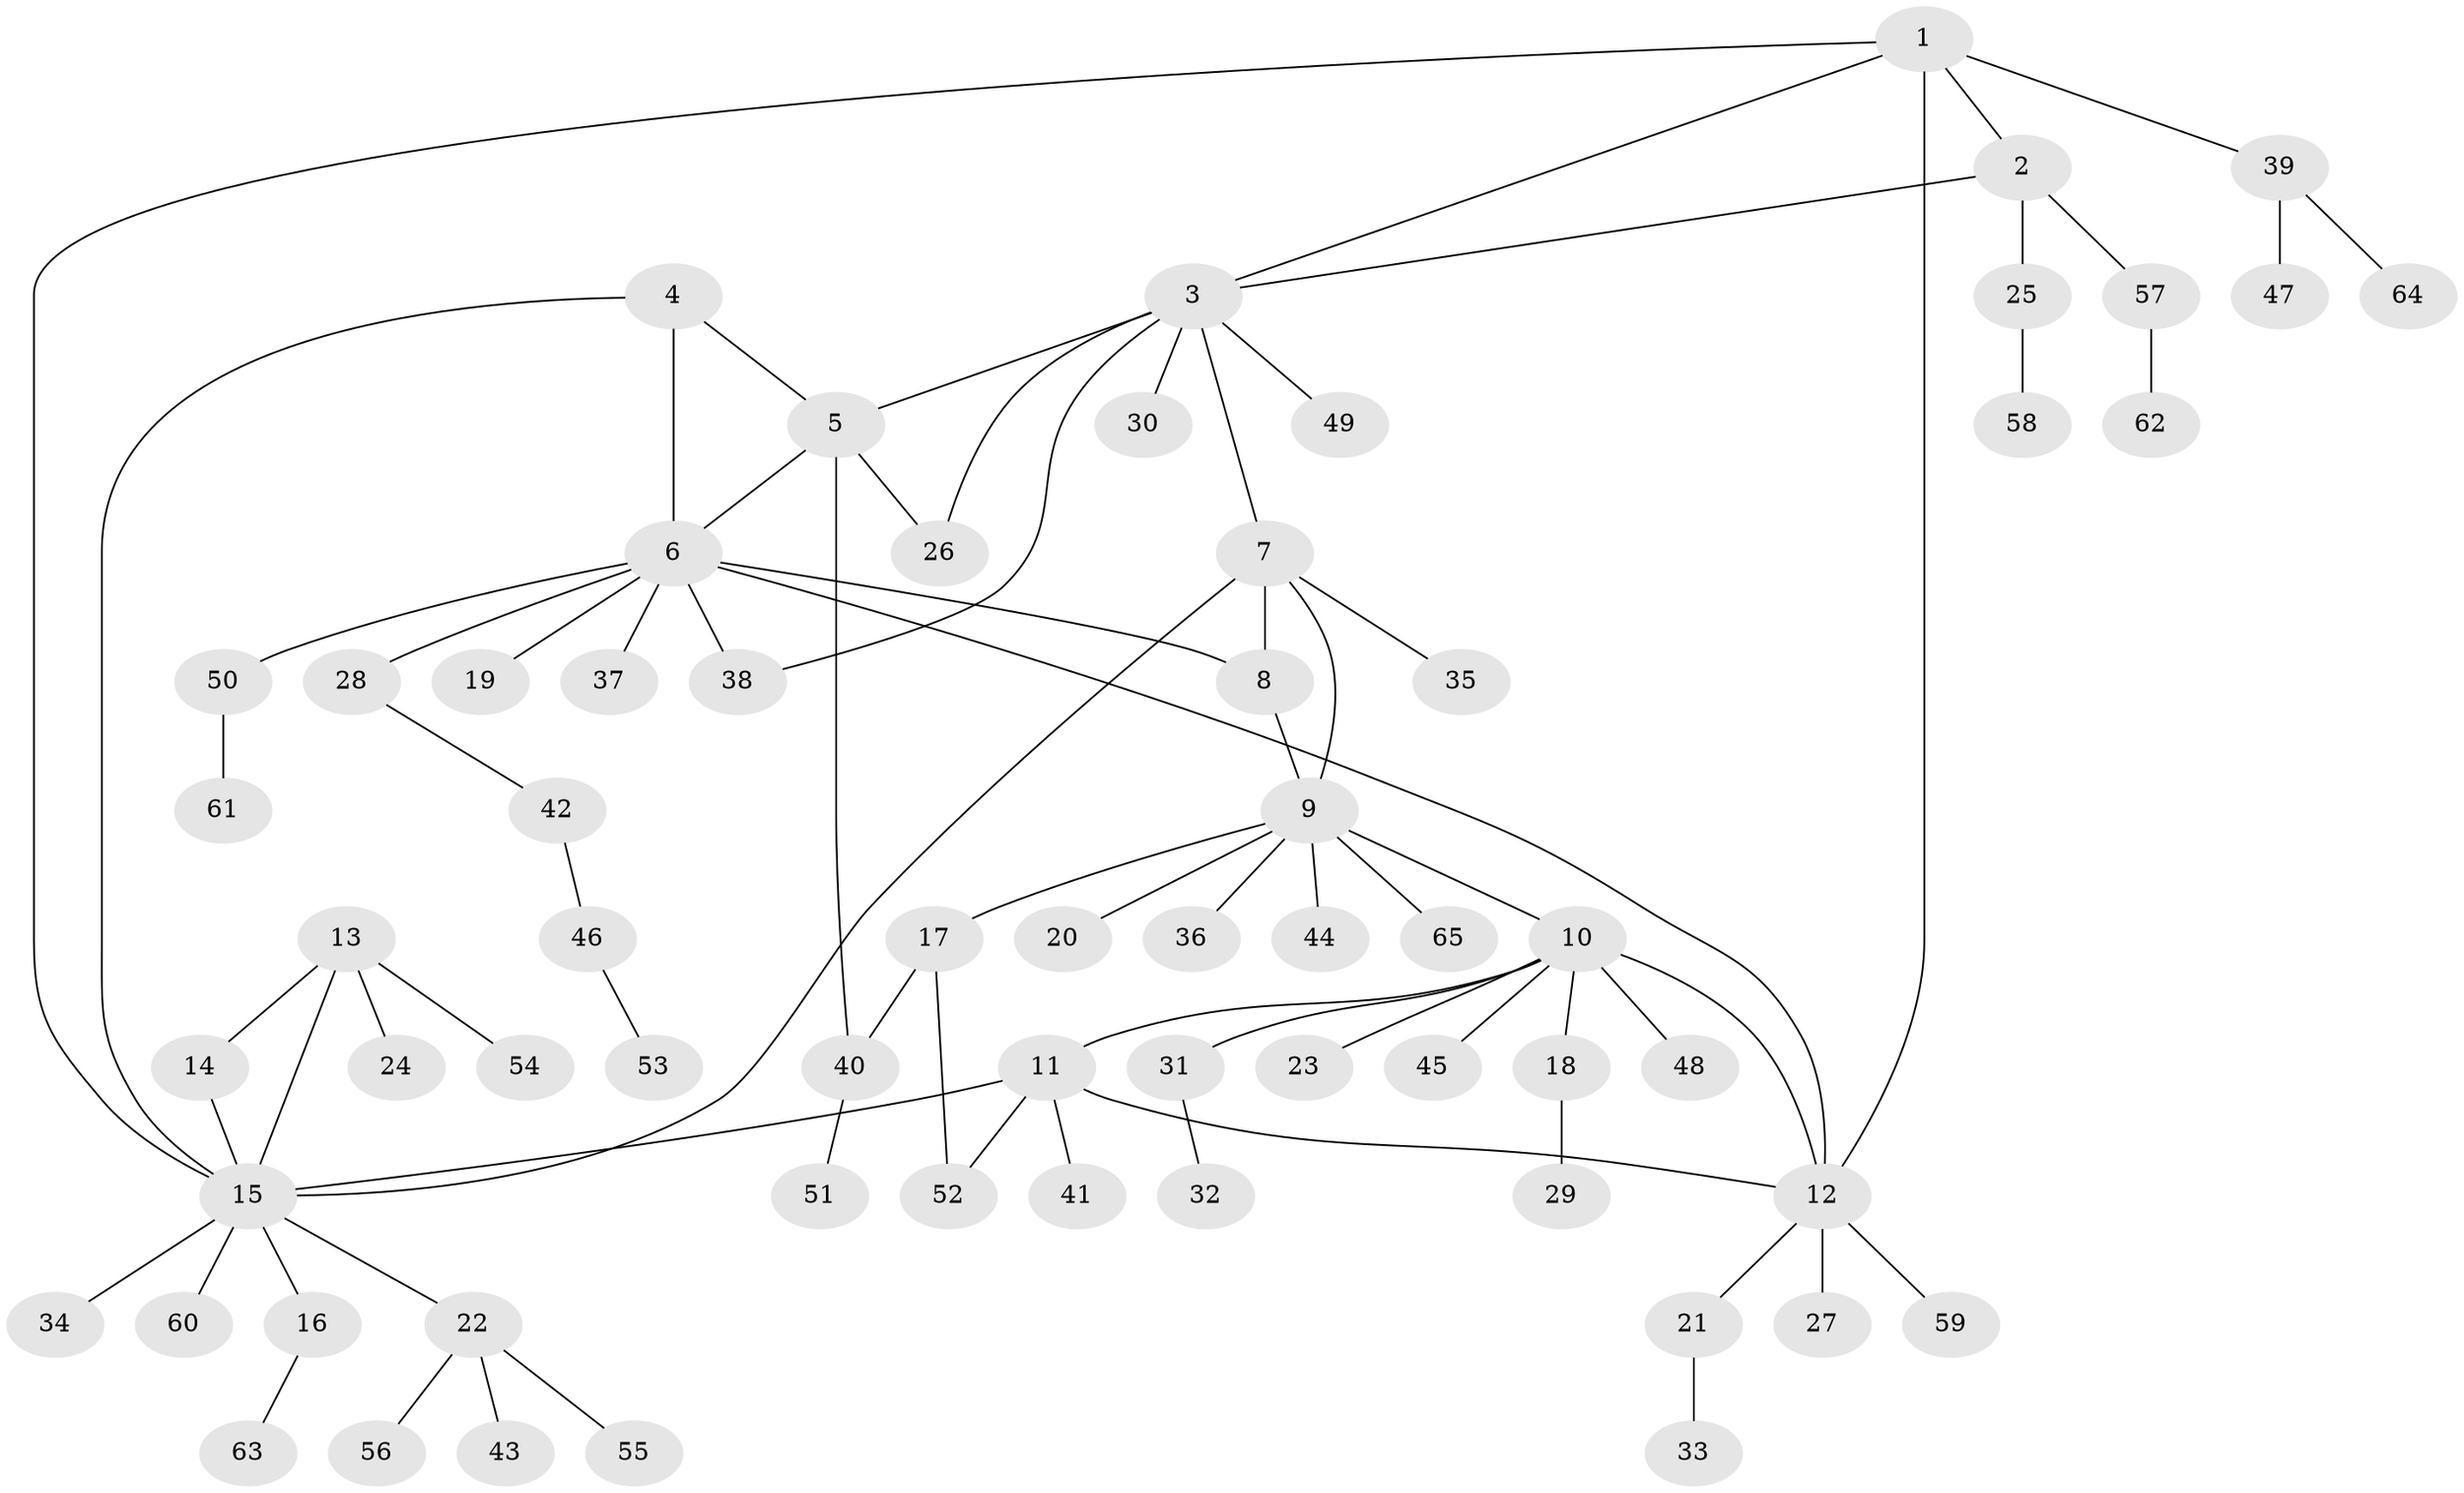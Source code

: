 // coarse degree distribution, {10: 0.022222222222222223, 3: 0.06666666666666667, 5: 0.044444444444444446, 9: 0.06666666666666667, 4: 0.022222222222222223, 7: 0.022222222222222223, 6: 0.022222222222222223, 2: 0.17777777777777778, 1: 0.5555555555555556}
// Generated by graph-tools (version 1.1) at 2025/42/03/06/25 10:42:12]
// undirected, 65 vertices, 79 edges
graph export_dot {
graph [start="1"]
  node [color=gray90,style=filled];
  1;
  2;
  3;
  4;
  5;
  6;
  7;
  8;
  9;
  10;
  11;
  12;
  13;
  14;
  15;
  16;
  17;
  18;
  19;
  20;
  21;
  22;
  23;
  24;
  25;
  26;
  27;
  28;
  29;
  30;
  31;
  32;
  33;
  34;
  35;
  36;
  37;
  38;
  39;
  40;
  41;
  42;
  43;
  44;
  45;
  46;
  47;
  48;
  49;
  50;
  51;
  52;
  53;
  54;
  55;
  56;
  57;
  58;
  59;
  60;
  61;
  62;
  63;
  64;
  65;
  1 -- 2;
  1 -- 3;
  1 -- 12;
  1 -- 15;
  1 -- 39;
  2 -- 3;
  2 -- 25;
  2 -- 57;
  3 -- 5;
  3 -- 7;
  3 -- 26;
  3 -- 30;
  3 -- 38;
  3 -- 49;
  4 -- 5;
  4 -- 6;
  4 -- 15;
  5 -- 6;
  5 -- 26;
  5 -- 40;
  6 -- 8;
  6 -- 12;
  6 -- 19;
  6 -- 28;
  6 -- 37;
  6 -- 38;
  6 -- 50;
  7 -- 8;
  7 -- 9;
  7 -- 15;
  7 -- 35;
  8 -- 9;
  9 -- 10;
  9 -- 17;
  9 -- 20;
  9 -- 36;
  9 -- 44;
  9 -- 65;
  10 -- 11;
  10 -- 12;
  10 -- 18;
  10 -- 23;
  10 -- 31;
  10 -- 45;
  10 -- 48;
  11 -- 12;
  11 -- 15;
  11 -- 41;
  11 -- 52;
  12 -- 21;
  12 -- 27;
  12 -- 59;
  13 -- 14;
  13 -- 15;
  13 -- 24;
  13 -- 54;
  14 -- 15;
  15 -- 16;
  15 -- 22;
  15 -- 34;
  15 -- 60;
  16 -- 63;
  17 -- 40;
  17 -- 52;
  18 -- 29;
  21 -- 33;
  22 -- 43;
  22 -- 55;
  22 -- 56;
  25 -- 58;
  28 -- 42;
  31 -- 32;
  39 -- 47;
  39 -- 64;
  40 -- 51;
  42 -- 46;
  46 -- 53;
  50 -- 61;
  57 -- 62;
}
